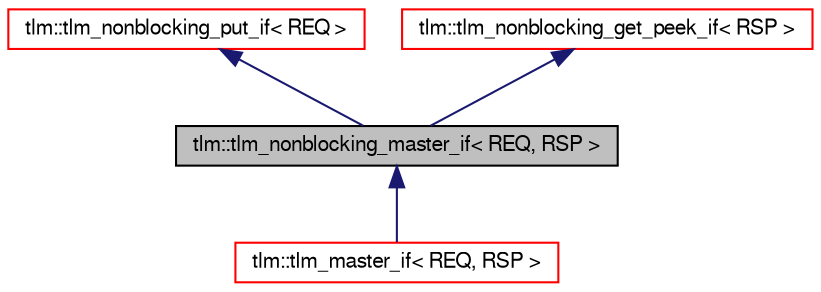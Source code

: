 digraph G
{
  edge [fontname="FreeSans",fontsize="10",labelfontname="FreeSans",labelfontsize="10"];
  node [fontname="FreeSans",fontsize="10",shape=record];
  Node1 [label="tlm::tlm_nonblocking_master_if\< REQ, RSP \>",height=0.2,width=0.4,color="black", fillcolor="grey75", style="filled" fontcolor="black"];
  Node2 -> Node1 [dir=back,color="midnightblue",fontsize="10",style="solid",fontname="FreeSans"];
  Node2 [label="tlm::tlm_nonblocking_put_if\< REQ \>",height=0.2,width=0.4,color="red", fillcolor="white", style="filled",URL="$a00103.html"];
  Node3 -> Node1 [dir=back,color="midnightblue",fontsize="10",style="solid",fontname="FreeSans"];
  Node3 [label="tlm::tlm_nonblocking_get_peek_if\< RSP \>",height=0.2,width=0.4,color="red", fillcolor="white", style="filled",URL="$a00098.html"];
  Node1 -> Node4 [dir=back,color="midnightblue",fontsize="10",style="solid",fontname="FreeSans"];
  Node4 [label="tlm::tlm_master_if\< REQ, RSP \>",height=0.2,width=0.4,color="red", fillcolor="white", style="filled",URL="$a00094.html"];
}
